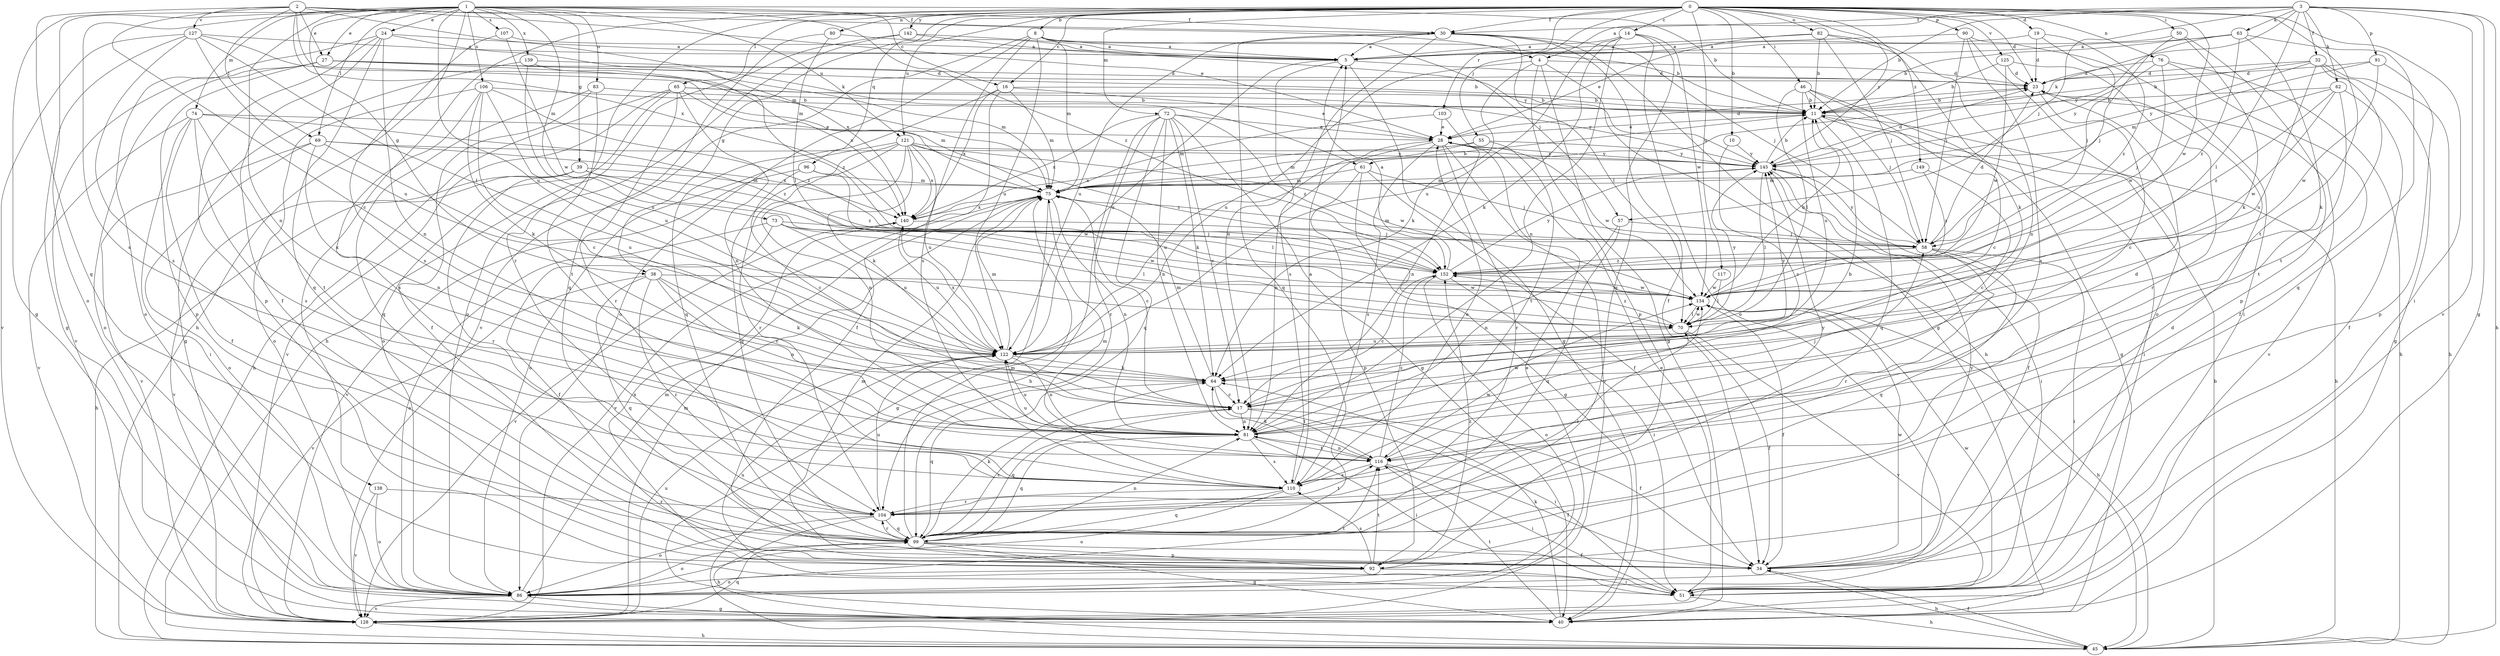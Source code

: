 strict digraph  {
0;
1;
2;
3;
4;
5;
8;
10;
11;
14;
16;
17;
19;
23;
24;
27;
28;
30;
32;
34;
38;
39;
40;
45;
46;
50;
51;
55;
57;
58;
61;
62;
63;
64;
65;
69;
70;
72;
73;
74;
75;
76;
80;
81;
82;
83;
86;
90;
91;
92;
96;
99;
103;
104;
106;
107;
110;
116;
117;
121;
122;
125;
127;
128;
134;
138;
139;
140;
142;
145;
149;
152;
0 -> 8  [label=b];
0 -> 10  [label=b];
0 -> 14  [label=c];
0 -> 16  [label=c];
0 -> 19  [label=d];
0 -> 23  [label=d];
0 -> 30  [label=f];
0 -> 38  [label=g];
0 -> 46  [label=i];
0 -> 50  [label=i];
0 -> 51  [label=i];
0 -> 55  [label=j];
0 -> 65  [label=l];
0 -> 72  [label=m];
0 -> 76  [label=n];
0 -> 80  [label=n];
0 -> 82  [label=o];
0 -> 90  [label=p];
0 -> 96  [label=q];
0 -> 103  [label=r];
0 -> 104  [label=r];
0 -> 116  [label=t];
0 -> 117  [label=u];
0 -> 121  [label=u];
0 -> 125  [label=v];
0 -> 134  [label=w];
0 -> 138  [label=x];
0 -> 142  [label=y];
0 -> 145  [label=y];
0 -> 149  [label=z];
1 -> 11  [label=b];
1 -> 16  [label=c];
1 -> 24  [label=e];
1 -> 27  [label=e];
1 -> 30  [label=f];
1 -> 38  [label=g];
1 -> 39  [label=g];
1 -> 40  [label=g];
1 -> 45  [label=h];
1 -> 69  [label=l];
1 -> 73  [label=m];
1 -> 74  [label=m];
1 -> 81  [label=n];
1 -> 83  [label=o];
1 -> 86  [label=o];
1 -> 106  [label=s];
1 -> 107  [label=s];
1 -> 110  [label=s];
1 -> 121  [label=u];
1 -> 122  [label=u];
1 -> 139  [label=x];
1 -> 152  [label=z];
2 -> 4  [label=a];
2 -> 17  [label=c];
2 -> 27  [label=e];
2 -> 28  [label=e];
2 -> 30  [label=f];
2 -> 61  [label=k];
2 -> 69  [label=l];
2 -> 75  [label=m];
2 -> 99  [label=q];
2 -> 127  [label=v];
2 -> 140  [label=x];
3 -> 4  [label=a];
3 -> 11  [label=b];
3 -> 30  [label=f];
3 -> 32  [label=f];
3 -> 40  [label=g];
3 -> 45  [label=h];
3 -> 57  [label=j];
3 -> 61  [label=k];
3 -> 62  [label=k];
3 -> 63  [label=k];
3 -> 70  [label=l];
3 -> 91  [label=p];
3 -> 128  [label=v];
4 -> 23  [label=d];
4 -> 40  [label=g];
4 -> 45  [label=h];
4 -> 64  [label=k];
4 -> 92  [label=p];
4 -> 122  [label=u];
5 -> 23  [label=d];
5 -> 40  [label=g];
5 -> 110  [label=s];
5 -> 122  [label=u];
8 -> 5  [label=a];
8 -> 11  [label=b];
8 -> 57  [label=j];
8 -> 75  [label=m];
8 -> 86  [label=o];
8 -> 110  [label=s];
8 -> 122  [label=u];
8 -> 128  [label=v];
10 -> 17  [label=c];
10 -> 145  [label=y];
11 -> 28  [label=e];
11 -> 45  [label=h];
11 -> 51  [label=i];
11 -> 99  [label=q];
14 -> 5  [label=a];
14 -> 64  [label=k];
14 -> 81  [label=n];
14 -> 86  [label=o];
14 -> 99  [label=q];
14 -> 122  [label=u];
14 -> 134  [label=w];
16 -> 11  [label=b];
16 -> 28  [label=e];
16 -> 34  [label=f];
16 -> 75  [label=m];
16 -> 99  [label=q];
16 -> 140  [label=x];
17 -> 34  [label=f];
17 -> 51  [label=i];
17 -> 81  [label=n];
17 -> 99  [label=q];
19 -> 5  [label=a];
19 -> 23  [label=d];
19 -> 58  [label=j];
19 -> 152  [label=z];
23 -> 11  [label=b];
23 -> 17  [label=c];
23 -> 128  [label=v];
24 -> 5  [label=a];
24 -> 34  [label=f];
24 -> 81  [label=n];
24 -> 86  [label=o];
24 -> 92  [label=p];
24 -> 99  [label=q];
24 -> 140  [label=x];
27 -> 11  [label=b];
27 -> 23  [label=d];
27 -> 75  [label=m];
27 -> 86  [label=o];
27 -> 92  [label=p];
27 -> 128  [label=v];
27 -> 140  [label=x];
28 -> 23  [label=d];
28 -> 81  [label=n];
28 -> 104  [label=r];
28 -> 110  [label=s];
28 -> 122  [label=u];
28 -> 128  [label=v];
28 -> 134  [label=w];
28 -> 145  [label=y];
30 -> 5  [label=a];
30 -> 34  [label=f];
30 -> 40  [label=g];
30 -> 58  [label=j];
30 -> 70  [label=l];
30 -> 81  [label=n];
30 -> 99  [label=q];
30 -> 122  [label=u];
32 -> 11  [label=b];
32 -> 23  [label=d];
32 -> 40  [label=g];
32 -> 45  [label=h];
32 -> 116  [label=t];
32 -> 122  [label=u];
32 -> 145  [label=y];
34 -> 23  [label=d];
34 -> 45  [label=h];
34 -> 134  [label=w];
34 -> 145  [label=y];
38 -> 17  [label=c];
38 -> 64  [label=k];
38 -> 81  [label=n];
38 -> 99  [label=q];
38 -> 104  [label=r];
38 -> 128  [label=v];
38 -> 134  [label=w];
39 -> 45  [label=h];
39 -> 75  [label=m];
39 -> 104  [label=r];
39 -> 128  [label=v];
39 -> 134  [label=w];
39 -> 152  [label=z];
40 -> 64  [label=k];
40 -> 116  [label=t];
45 -> 11  [label=b];
45 -> 34  [label=f];
46 -> 11  [label=b];
46 -> 17  [label=c];
46 -> 40  [label=g];
46 -> 58  [label=j];
46 -> 70  [label=l];
46 -> 122  [label=u];
50 -> 5  [label=a];
50 -> 58  [label=j];
50 -> 64  [label=k];
50 -> 92  [label=p];
51 -> 28  [label=e];
51 -> 45  [label=h];
51 -> 122  [label=u];
51 -> 134  [label=w];
55 -> 75  [label=m];
55 -> 116  [label=t];
55 -> 140  [label=x];
55 -> 145  [label=y];
57 -> 58  [label=j];
57 -> 81  [label=n];
57 -> 99  [label=q];
58 -> 23  [label=d];
58 -> 51  [label=i];
58 -> 75  [label=m];
58 -> 99  [label=q];
58 -> 104  [label=r];
58 -> 145  [label=y];
58 -> 152  [label=z];
61 -> 34  [label=f];
61 -> 40  [label=g];
61 -> 58  [label=j];
61 -> 75  [label=m];
61 -> 92  [label=p];
62 -> 11  [label=b];
62 -> 34  [label=f];
62 -> 58  [label=j];
62 -> 116  [label=t];
62 -> 134  [label=w];
62 -> 152  [label=z];
63 -> 5  [label=a];
63 -> 11  [label=b];
63 -> 64  [label=k];
63 -> 99  [label=q];
63 -> 145  [label=y];
63 -> 152  [label=z];
64 -> 17  [label=c];
64 -> 75  [label=m];
64 -> 99  [label=q];
64 -> 116  [label=t];
65 -> 11  [label=b];
65 -> 45  [label=h];
65 -> 75  [label=m];
65 -> 81  [label=n];
65 -> 86  [label=o];
65 -> 104  [label=r];
65 -> 128  [label=v];
65 -> 145  [label=y];
69 -> 81  [label=n];
69 -> 86  [label=o];
69 -> 122  [label=u];
69 -> 128  [label=v];
69 -> 140  [label=x];
69 -> 145  [label=y];
70 -> 34  [label=f];
70 -> 122  [label=u];
70 -> 128  [label=v];
70 -> 134  [label=w];
70 -> 145  [label=y];
70 -> 152  [label=z];
72 -> 17  [label=c];
72 -> 28  [label=e];
72 -> 40  [label=g];
72 -> 45  [label=h];
72 -> 64  [label=k];
72 -> 81  [label=n];
72 -> 99  [label=q];
72 -> 104  [label=r];
72 -> 140  [label=x];
72 -> 152  [label=z];
73 -> 34  [label=f];
73 -> 58  [label=j];
73 -> 70  [label=l];
73 -> 86  [label=o];
73 -> 122  [label=u];
73 -> 134  [label=w];
74 -> 28  [label=e];
74 -> 34  [label=f];
74 -> 51  [label=i];
74 -> 110  [label=s];
74 -> 116  [label=t];
74 -> 128  [label=v];
74 -> 152  [label=z];
75 -> 11  [label=b];
75 -> 17  [label=c];
75 -> 40  [label=g];
75 -> 81  [label=n];
75 -> 128  [label=v];
75 -> 140  [label=x];
76 -> 23  [label=d];
76 -> 34  [label=f];
76 -> 45  [label=h];
76 -> 134  [label=w];
76 -> 145  [label=y];
80 -> 5  [label=a];
80 -> 70  [label=l];
80 -> 99  [label=q];
81 -> 11  [label=b];
81 -> 51  [label=i];
81 -> 58  [label=j];
81 -> 99  [label=q];
81 -> 110  [label=s];
81 -> 116  [label=t];
81 -> 122  [label=u];
81 -> 134  [label=w];
82 -> 5  [label=a];
82 -> 11  [label=b];
82 -> 28  [label=e];
82 -> 58  [label=j];
82 -> 64  [label=k];
82 -> 81  [label=n];
83 -> 11  [label=b];
83 -> 34  [label=f];
83 -> 99  [label=q];
83 -> 116  [label=t];
86 -> 28  [label=e];
86 -> 40  [label=g];
86 -> 75  [label=m];
86 -> 116  [label=t];
86 -> 128  [label=v];
90 -> 5  [label=a];
90 -> 51  [label=i];
90 -> 58  [label=j];
90 -> 86  [label=o];
90 -> 110  [label=s];
91 -> 23  [label=d];
91 -> 75  [label=m];
91 -> 92  [label=p];
91 -> 134  [label=w];
92 -> 51  [label=i];
92 -> 75  [label=m];
92 -> 86  [label=o];
92 -> 110  [label=s];
92 -> 116  [label=t];
92 -> 140  [label=x];
92 -> 152  [label=z];
96 -> 17  [label=c];
96 -> 70  [label=l];
96 -> 75  [label=m];
96 -> 128  [label=v];
99 -> 17  [label=c];
99 -> 34  [label=f];
99 -> 40  [label=g];
99 -> 64  [label=k];
99 -> 75  [label=m];
99 -> 81  [label=n];
99 -> 86  [label=o];
99 -> 92  [label=p];
99 -> 104  [label=r];
103 -> 28  [label=e];
103 -> 75  [label=m];
103 -> 81  [label=n];
104 -> 45  [label=h];
104 -> 70  [label=l];
104 -> 86  [label=o];
104 -> 99  [label=q];
104 -> 116  [label=t];
104 -> 122  [label=u];
106 -> 11  [label=b];
106 -> 17  [label=c];
106 -> 64  [label=k];
106 -> 86  [label=o];
106 -> 110  [label=s];
106 -> 122  [label=u];
106 -> 152  [label=z];
107 -> 5  [label=a];
107 -> 110  [label=s];
107 -> 134  [label=w];
110 -> 5  [label=a];
110 -> 28  [label=e];
110 -> 75  [label=m];
110 -> 86  [label=o];
110 -> 99  [label=q];
110 -> 104  [label=r];
110 -> 134  [label=w];
110 -> 145  [label=y];
116 -> 23  [label=d];
116 -> 34  [label=f];
116 -> 51  [label=i];
116 -> 64  [label=k];
116 -> 81  [label=n];
116 -> 110  [label=s];
116 -> 122  [label=u];
116 -> 152  [label=z];
117 -> 70  [label=l];
117 -> 134  [label=w];
121 -> 64  [label=k];
121 -> 81  [label=n];
121 -> 86  [label=o];
121 -> 99  [label=q];
121 -> 104  [label=r];
121 -> 122  [label=u];
121 -> 134  [label=w];
121 -> 140  [label=x];
121 -> 145  [label=y];
121 -> 152  [label=z];
122 -> 64  [label=k];
122 -> 75  [label=m];
122 -> 81  [label=n];
122 -> 140  [label=x];
122 -> 145  [label=y];
125 -> 11  [label=b];
125 -> 23  [label=d];
125 -> 104  [label=r];
125 -> 134  [label=w];
127 -> 5  [label=a];
127 -> 40  [label=g];
127 -> 70  [label=l];
127 -> 75  [label=m];
127 -> 110  [label=s];
127 -> 122  [label=u];
127 -> 128  [label=v];
128 -> 45  [label=h];
128 -> 75  [label=m];
128 -> 99  [label=q];
128 -> 122  [label=u];
134 -> 11  [label=b];
134 -> 34  [label=f];
134 -> 45  [label=h];
134 -> 70  [label=l];
138 -> 86  [label=o];
138 -> 104  [label=r];
138 -> 128  [label=v];
139 -> 23  [label=d];
139 -> 40  [label=g];
139 -> 122  [label=u];
139 -> 152  [label=z];
140 -> 58  [label=j];
140 -> 122  [label=u];
140 -> 128  [label=v];
142 -> 5  [label=a];
142 -> 45  [label=h];
142 -> 86  [label=o];
142 -> 145  [label=y];
145 -> 11  [label=b];
145 -> 23  [label=d];
145 -> 34  [label=f];
145 -> 51  [label=i];
145 -> 70  [label=l];
145 -> 75  [label=m];
149 -> 17  [label=c];
149 -> 75  [label=m];
149 -> 152  [label=z];
152 -> 5  [label=a];
152 -> 17  [label=c];
152 -> 51  [label=i];
152 -> 86  [label=o];
152 -> 134  [label=w];
152 -> 145  [label=y];
}
